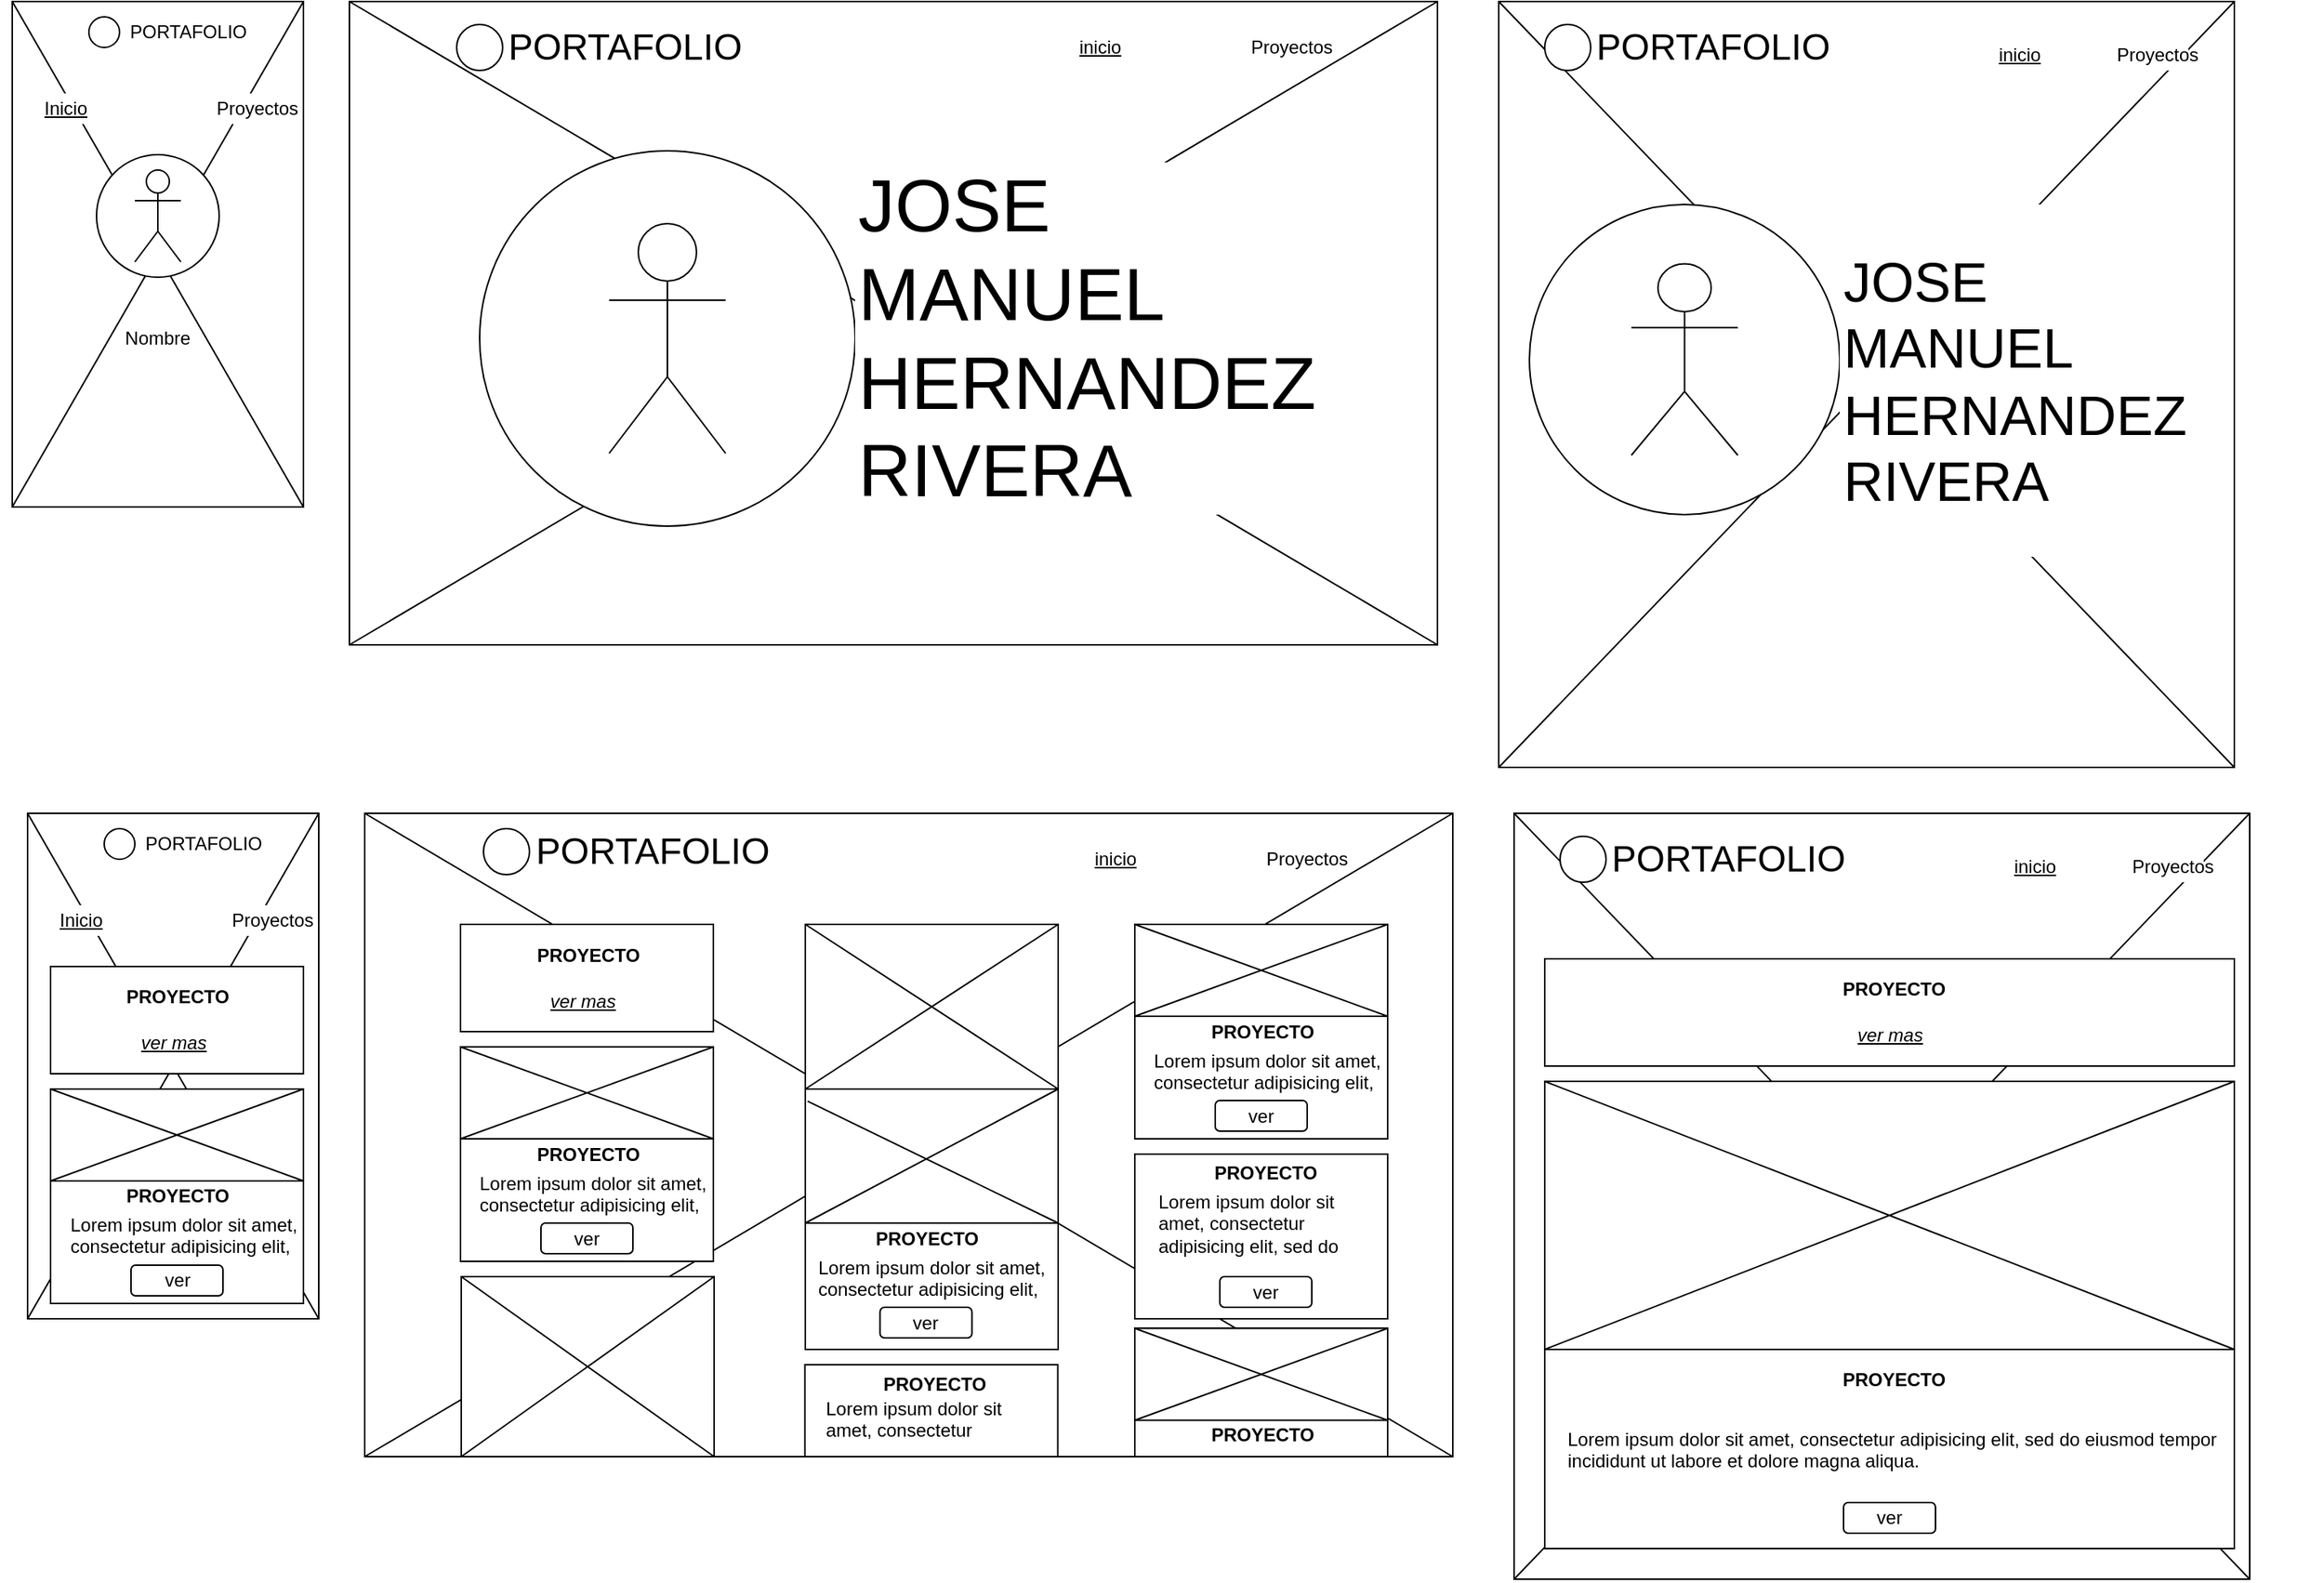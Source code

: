 <mxfile version="14.2.6" type="device"><diagram id="BzFbe2hhnLIQSWwReO9y" name="Page-1"><mxGraphModel dx="630" dy="275" grid="1" gridSize="10" guides="1" tooltips="1" connect="1" arrows="1" fold="1" page="1" pageScale="1" pageWidth="827" pageHeight="1169" math="0" shadow="0"><root><mxCell id="0"/><mxCell id="1" parent="0"/><mxCell id="Bk4zmw9oALdh6fJDK1Hr-20" value="" style="rounded=0;whiteSpace=wrap;html=1;" vertex="1" parent="1"><mxGeometry x="250" y="570" width="710" height="420" as="geometry"/></mxCell><mxCell id="Bk4zmw9oALdh6fJDK1Hr-128" value="" style="endArrow=none;html=1;shadow=0;exitX=0;exitY=1;exitDx=0;exitDy=0;entryX=1;entryY=0;entryDx=0;entryDy=0;" edge="1" parent="1" source="Bk4zmw9oALdh6fJDK1Hr-20" target="Bk4zmw9oALdh6fJDK1Hr-20"><mxGeometry width="50" height="50" relative="1" as="geometry"><mxPoint x="270" y="970" as="sourcePoint"/><mxPoint x="320" y="920" as="targetPoint"/></mxGeometry></mxCell><mxCell id="Bk4zmw9oALdh6fJDK1Hr-127" value="" style="endArrow=none;html=1;entryX=0;entryY=0;entryDx=0;entryDy=0;exitX=1;exitY=1;exitDx=0;exitDy=0;shadow=0;" edge="1" parent="1" source="Bk4zmw9oALdh6fJDK1Hr-20" target="Bk4zmw9oALdh6fJDK1Hr-20"><mxGeometry width="50" height="50" relative="1" as="geometry"><mxPoint x="260" y="650" as="sourcePoint"/><mxPoint x="310" y="600" as="targetPoint"/></mxGeometry></mxCell><mxCell id="w9OYnU01-3KVsLfKGzql-1" value="" style="rounded=0;whiteSpace=wrap;html=1;" parent="1" vertex="1"><mxGeometry x="20" y="40" width="190" height="330" as="geometry"/></mxCell><mxCell id="w9OYnU01-3KVsLfKGzql-2" value="" style="rounded=0;whiteSpace=wrap;html=1;" parent="1" vertex="1"><mxGeometry x="240" y="40" width="710" height="420" as="geometry"/></mxCell><mxCell id="w9OYnU01-3KVsLfKGzql-5" value="PORTAFOLIO" style="text;html=1;strokeColor=none;fillColor=none;align=center;verticalAlign=middle;whiteSpace=wrap;rounded=0;" parent="1" vertex="1"><mxGeometry x="115" y="50" width="40" height="20" as="geometry"/></mxCell><mxCell id="w9OYnU01-3KVsLfKGzql-10" value="" style="endArrow=none;html=1;entryX=1;entryY=0;entryDx=0;entryDy=0;" parent="1" target="w9OYnU01-3KVsLfKGzql-1" edge="1"><mxGeometry width="50" height="50" relative="1" as="geometry"><mxPoint x="20" y="370" as="sourcePoint"/><mxPoint x="70" y="320" as="targetPoint"/></mxGeometry></mxCell><mxCell id="w9OYnU01-3KVsLfKGzql-11" value="" style="endArrow=none;html=1;entryX=1;entryY=1;entryDx=0;entryDy=0;exitX=0;exitY=0;exitDx=0;exitDy=0;" parent="1" source="w9OYnU01-3KVsLfKGzql-1" target="w9OYnU01-3KVsLfKGzql-1" edge="1"><mxGeometry width="50" height="50" relative="1" as="geometry"><mxPoint x="390" y="290" as="sourcePoint"/><mxPoint x="440" y="240" as="targetPoint"/></mxGeometry></mxCell><mxCell id="w9OYnU01-3KVsLfKGzql-3" value="" style="ellipse;whiteSpace=wrap;html=1;aspect=fixed;" parent="1" vertex="1"><mxGeometry x="75" y="140" width="80" height="80" as="geometry"/></mxCell><mxCell id="w9OYnU01-3KVsLfKGzql-4" value="" style="shape=umlActor;verticalLabelPosition=bottom;verticalAlign=top;html=1;outlineConnect=0;" parent="1" vertex="1"><mxGeometry x="100" y="150" width="30" height="60" as="geometry"/></mxCell><mxCell id="w9OYnU01-3KVsLfKGzql-6" value="&lt;u&gt;Inicio&lt;/u&gt;" style="text;html=1;strokeColor=none;fillColor=#FFFFFF;align=center;verticalAlign=middle;whiteSpace=wrap;rounded=0;" parent="1" vertex="1"><mxGeometry x="35" y="100" width="40" height="20" as="geometry"/></mxCell><mxCell id="w9OYnU01-3KVsLfKGzql-7" value="Proyectos" style="text;html=1;strokeColor=none;fillColor=#FFFFFF;align=center;verticalAlign=middle;whiteSpace=wrap;rounded=0;" parent="1" vertex="1"><mxGeometry x="160" y="100" width="40" height="20" as="geometry"/></mxCell><mxCell id="999usHYiFykuovR0vCBk-3" value="" style="endArrow=none;html=1;entryX=1;entryY=1;entryDx=0;entryDy=0;exitX=0;exitY=0;exitDx=0;exitDy=0;" parent="1" source="w9OYnU01-3KVsLfKGzql-2" target="w9OYnU01-3KVsLfKGzql-2" edge="1"><mxGeometry width="50" height="50" relative="1" as="geometry"><mxPoint x="330" y="60" as="sourcePoint"/><mxPoint x="520" y="390" as="targetPoint"/></mxGeometry></mxCell><mxCell id="999usHYiFykuovR0vCBk-4" value="" style="endArrow=none;html=1;entryX=1;entryY=0;entryDx=0;entryDy=0;exitX=0;exitY=1;exitDx=0;exitDy=0;" parent="1" source="w9OYnU01-3KVsLfKGzql-2" target="w9OYnU01-3KVsLfKGzql-2" edge="1"><mxGeometry width="50" height="50" relative="1" as="geometry"><mxPoint x="30" y="380" as="sourcePoint"/><mxPoint x="220" y="50" as="targetPoint"/></mxGeometry></mxCell><mxCell id="999usHYiFykuovR0vCBk-1" value="" style="ellipse;whiteSpace=wrap;html=1;aspect=fixed;" parent="1" vertex="1"><mxGeometry x="325" y="137.5" width="245" height="245" as="geometry"/></mxCell><mxCell id="999usHYiFykuovR0vCBk-2" value="" style="shape=umlActor;verticalLabelPosition=bottom;verticalAlign=top;html=1;outlineConnect=0;" parent="1" vertex="1"><mxGeometry x="409.5" y="185" width="76" height="150" as="geometry"/></mxCell><mxCell id="999usHYiFykuovR0vCBk-5" value="&lt;font style=&quot;font-size: 24px&quot;&gt;PORTAFOLIO&lt;/font&gt;" style="text;html=1;strokeColor=none;fillColor=none;align=center;verticalAlign=middle;whiteSpace=wrap;rounded=0;" parent="1" vertex="1"><mxGeometry x="400" y="60" width="40" height="20" as="geometry"/></mxCell><mxCell id="999usHYiFykuovR0vCBk-6" value="&lt;u&gt;inicio&lt;/u&gt;" style="text;html=1;strokeColor=none;fillColor=#FFFFFF;align=center;verticalAlign=middle;whiteSpace=wrap;rounded=0;" parent="1" vertex="1"><mxGeometry x="710" y="60" width="40" height="20" as="geometry"/></mxCell><mxCell id="999usHYiFykuovR0vCBk-7" value="Proyectos" style="text;html=1;strokeColor=none;fillColor=#FFFFFF;align=center;verticalAlign=middle;whiteSpace=wrap;rounded=0;" parent="1" vertex="1"><mxGeometry x="835" y="60" width="40" height="20" as="geometry"/></mxCell><mxCell id="Bk4zmw9oALdh6fJDK1Hr-1" value="Nombre" style="text;html=1;strokeColor=none;fillColor=none;align=center;verticalAlign=middle;whiteSpace=wrap;rounded=0;" vertex="1" parent="1"><mxGeometry x="95" y="250" width="40" height="20" as="geometry"/></mxCell><mxCell id="Bk4zmw9oALdh6fJDK1Hr-2" value="&lt;font style=&quot;font-size: 48px&quot;&gt;JOSE&lt;br&gt;MANUEL&lt;br&gt;HERNANDEZ&lt;br&gt;RIVERA&lt;/font&gt;" style="text;html=1;strokeColor=none;fillColor=#FFFFFF;align=left;verticalAlign=middle;whiteSpace=wrap;rounded=0;" vertex="1" parent="1"><mxGeometry x="570" y="145" width="330" height="230" as="geometry"/></mxCell><mxCell id="Bk4zmw9oALdh6fJDK1Hr-5" value="" style="ellipse;whiteSpace=wrap;html=1;aspect=fixed;" vertex="1" parent="1"><mxGeometry x="70" y="50" width="20" height="20" as="geometry"/></mxCell><mxCell id="Bk4zmw9oALdh6fJDK1Hr-6" value="" style="ellipse;whiteSpace=wrap;html=1;aspect=fixed;" vertex="1" parent="1"><mxGeometry x="310" y="55" width="30" height="30" as="geometry"/></mxCell><mxCell id="Bk4zmw9oALdh6fJDK1Hr-7" value="" style="rounded=0;whiteSpace=wrap;html=1;" vertex="1" parent="1"><mxGeometry x="990" y="40" width="480" height="500" as="geometry"/></mxCell><mxCell id="Bk4zmw9oALdh6fJDK1Hr-8" value="" style="endArrow=none;html=1;entryX=1;entryY=1;entryDx=0;entryDy=0;exitX=0;exitY=0;exitDx=0;exitDy=0;" edge="1" parent="1" source="Bk4zmw9oALdh6fJDK1Hr-7" target="Bk4zmw9oALdh6fJDK1Hr-7"><mxGeometry width="50" height="50" relative="1" as="geometry"><mxPoint x="1080" y="60" as="sourcePoint"/><mxPoint x="1270" y="390" as="targetPoint"/></mxGeometry></mxCell><mxCell id="Bk4zmw9oALdh6fJDK1Hr-9" value="" style="endArrow=none;html=1;entryX=1;entryY=0;entryDx=0;entryDy=0;exitX=0;exitY=1;exitDx=0;exitDy=0;" edge="1" parent="1" source="Bk4zmw9oALdh6fJDK1Hr-7" target="Bk4zmw9oALdh6fJDK1Hr-7"><mxGeometry width="50" height="50" relative="1" as="geometry"><mxPoint x="780" y="380" as="sourcePoint"/><mxPoint x="970" y="50" as="targetPoint"/></mxGeometry></mxCell><mxCell id="Bk4zmw9oALdh6fJDK1Hr-10" value="" style="ellipse;whiteSpace=wrap;html=1;aspect=fixed;" vertex="1" parent="1"><mxGeometry x="1010" y="172.5" width="202.5" height="202.5" as="geometry"/></mxCell><mxCell id="Bk4zmw9oALdh6fJDK1Hr-11" value="" style="shape=umlActor;verticalLabelPosition=bottom;verticalAlign=top;html=1;outlineConnect=0;" vertex="1" parent="1"><mxGeometry x="1076.5" y="211.25" width="69.5" height="125" as="geometry"/></mxCell><mxCell id="Bk4zmw9oALdh6fJDK1Hr-12" value="&lt;font style=&quot;font-size: 24px&quot;&gt;PORTAFOLIO&lt;/font&gt;" style="text;html=1;strokeColor=none;fillColor=none;align=center;verticalAlign=middle;whiteSpace=wrap;rounded=0;" vertex="1" parent="1"><mxGeometry x="1110" y="60" width="40" height="20" as="geometry"/></mxCell><mxCell id="Bk4zmw9oALdh6fJDK1Hr-13" value="&lt;u&gt;inicio&lt;/u&gt;" style="text;html=1;strokeColor=none;fillColor=#FFFFFF;align=center;verticalAlign=middle;whiteSpace=wrap;rounded=0;" vertex="1" parent="1"><mxGeometry x="1310" y="65" width="40" height="20" as="geometry"/></mxCell><mxCell id="Bk4zmw9oALdh6fJDK1Hr-14" value="Proyectos" style="text;html=1;strokeColor=none;fillColor=#FFFFFF;align=center;verticalAlign=middle;whiteSpace=wrap;rounded=0;" vertex="1" parent="1"><mxGeometry x="1400" y="65" width="40" height="20" as="geometry"/></mxCell><mxCell id="Bk4zmw9oALdh6fJDK1Hr-15" value="&lt;font style=&quot;font-size: 36px&quot;&gt;JOSE&lt;br&gt;MANUEL&lt;br&gt;HERNANDEZ&lt;br&gt;RIVERA&lt;/font&gt;" style="text;html=1;strokeColor=none;fillColor=#FFFFFF;align=left;verticalAlign=middle;whiteSpace=wrap;rounded=0;" vertex="1" parent="1"><mxGeometry x="1212.5" y="172.5" width="217.5" height="230" as="geometry"/></mxCell><mxCell id="Bk4zmw9oALdh6fJDK1Hr-16" value="" style="ellipse;whiteSpace=wrap;html=1;aspect=fixed;" vertex="1" parent="1"><mxGeometry x="1020" y="55" width="30" height="30" as="geometry"/></mxCell><mxCell id="Bk4zmw9oALdh6fJDK1Hr-19" value="" style="rounded=0;whiteSpace=wrap;html=1;" vertex="1" parent="1"><mxGeometry x="30" y="570" width="190" height="330" as="geometry"/></mxCell><mxCell id="Bk4zmw9oALdh6fJDK1Hr-21" value="PORTAFOLIO" style="text;html=1;strokeColor=none;fillColor=none;align=center;verticalAlign=middle;whiteSpace=wrap;rounded=0;" vertex="1" parent="1"><mxGeometry x="125" y="580" width="40" height="20" as="geometry"/></mxCell><mxCell id="Bk4zmw9oALdh6fJDK1Hr-22" value="" style="endArrow=none;html=1;entryX=1;entryY=0;entryDx=0;entryDy=0;" edge="1" parent="1" target="Bk4zmw9oALdh6fJDK1Hr-19"><mxGeometry width="50" height="50" relative="1" as="geometry"><mxPoint x="30" y="900" as="sourcePoint"/><mxPoint x="80" y="850" as="targetPoint"/></mxGeometry></mxCell><mxCell id="Bk4zmw9oALdh6fJDK1Hr-23" value="" style="endArrow=none;html=1;entryX=1;entryY=1;entryDx=0;entryDy=0;exitX=0;exitY=0;exitDx=0;exitDy=0;" edge="1" parent="1" source="Bk4zmw9oALdh6fJDK1Hr-19" target="Bk4zmw9oALdh6fJDK1Hr-19"><mxGeometry width="50" height="50" relative="1" as="geometry"><mxPoint x="400" y="820" as="sourcePoint"/><mxPoint x="450" y="770" as="targetPoint"/></mxGeometry></mxCell><mxCell id="Bk4zmw9oALdh6fJDK1Hr-26" value="&lt;u&gt;Inicio&lt;/u&gt;" style="text;html=1;strokeColor=none;fillColor=#FFFFFF;align=center;verticalAlign=middle;whiteSpace=wrap;rounded=0;" vertex="1" parent="1"><mxGeometry x="45" y="630" width="40" height="20" as="geometry"/></mxCell><mxCell id="Bk4zmw9oALdh6fJDK1Hr-27" value="Proyectos" style="text;html=1;strokeColor=none;fillColor=#FFFFFF;align=center;verticalAlign=middle;whiteSpace=wrap;rounded=0;" vertex="1" parent="1"><mxGeometry x="170" y="630" width="40" height="20" as="geometry"/></mxCell><mxCell id="Bk4zmw9oALdh6fJDK1Hr-32" value="&lt;font style=&quot;font-size: 24px&quot;&gt;PORTAFOLIO&lt;/font&gt;" style="text;html=1;strokeColor=none;fillColor=none;align=center;verticalAlign=middle;whiteSpace=wrap;rounded=0;" vertex="1" parent="1"><mxGeometry x="417.5" y="585" width="40" height="20" as="geometry"/></mxCell><mxCell id="Bk4zmw9oALdh6fJDK1Hr-33" value="&lt;u&gt;inicio&lt;/u&gt;" style="text;html=1;strokeColor=none;fillColor=#FFFFFF;align=center;verticalAlign=middle;whiteSpace=wrap;rounded=0;" vertex="1" parent="1"><mxGeometry x="720" y="590" width="40" height="20" as="geometry"/></mxCell><mxCell id="Bk4zmw9oALdh6fJDK1Hr-34" value="Proyectos" style="text;html=1;strokeColor=none;fillColor=#FFFFFF;align=center;verticalAlign=middle;whiteSpace=wrap;rounded=0;" vertex="1" parent="1"><mxGeometry x="845" y="590" width="40" height="20" as="geometry"/></mxCell><mxCell id="Bk4zmw9oALdh6fJDK1Hr-37" value="" style="ellipse;whiteSpace=wrap;html=1;aspect=fixed;" vertex="1" parent="1"><mxGeometry x="80" y="580" width="20" height="20" as="geometry"/></mxCell><mxCell id="Bk4zmw9oALdh6fJDK1Hr-38" value="" style="ellipse;whiteSpace=wrap;html=1;aspect=fixed;" vertex="1" parent="1"><mxGeometry x="327.5" y="580" width="30" height="30" as="geometry"/></mxCell><mxCell id="Bk4zmw9oALdh6fJDK1Hr-39" value="" style="rounded=0;whiteSpace=wrap;html=1;" vertex="1" parent="1"><mxGeometry x="1000" y="570" width="480" height="500" as="geometry"/></mxCell><mxCell id="Bk4zmw9oALdh6fJDK1Hr-40" value="" style="endArrow=none;html=1;entryX=1;entryY=1;entryDx=0;entryDy=0;exitX=0;exitY=0;exitDx=0;exitDy=0;" edge="1" parent="1" source="Bk4zmw9oALdh6fJDK1Hr-39" target="Bk4zmw9oALdh6fJDK1Hr-39"><mxGeometry width="50" height="50" relative="1" as="geometry"><mxPoint x="1090" y="590" as="sourcePoint"/><mxPoint x="1280" y="920" as="targetPoint"/></mxGeometry></mxCell><mxCell id="Bk4zmw9oALdh6fJDK1Hr-41" value="" style="endArrow=none;html=1;entryX=1;entryY=0;entryDx=0;entryDy=0;exitX=0;exitY=1;exitDx=0;exitDy=0;" edge="1" parent="1" source="Bk4zmw9oALdh6fJDK1Hr-39" target="Bk4zmw9oALdh6fJDK1Hr-39"><mxGeometry width="50" height="50" relative="1" as="geometry"><mxPoint x="790" y="910" as="sourcePoint"/><mxPoint x="980" y="580" as="targetPoint"/></mxGeometry></mxCell><mxCell id="Bk4zmw9oALdh6fJDK1Hr-44" value="&lt;font style=&quot;font-size: 24px&quot;&gt;PORTAFOLIO&lt;/font&gt;" style="text;html=1;strokeColor=none;fillColor=none;align=center;verticalAlign=middle;whiteSpace=wrap;rounded=0;" vertex="1" parent="1"><mxGeometry x="1120" y="590" width="40" height="20" as="geometry"/></mxCell><mxCell id="Bk4zmw9oALdh6fJDK1Hr-45" value="&lt;u&gt;inicio&lt;/u&gt;" style="text;html=1;strokeColor=none;fillColor=#FFFFFF;align=center;verticalAlign=middle;whiteSpace=wrap;rounded=0;" vertex="1" parent="1"><mxGeometry x="1320" y="595" width="40" height="20" as="geometry"/></mxCell><mxCell id="Bk4zmw9oALdh6fJDK1Hr-46" value="Proyectos" style="text;html=1;strokeColor=none;fillColor=#FFFFFF;align=center;verticalAlign=middle;whiteSpace=wrap;rounded=0;" vertex="1" parent="1"><mxGeometry x="1410" y="595" width="40" height="20" as="geometry"/></mxCell><mxCell id="Bk4zmw9oALdh6fJDK1Hr-48" value="" style="ellipse;whiteSpace=wrap;html=1;aspect=fixed;" vertex="1" parent="1"><mxGeometry x="1030" y="585" width="30" height="30" as="geometry"/></mxCell><mxCell id="Bk4zmw9oALdh6fJDK1Hr-49" value="" style="rounded=0;whiteSpace=wrap;html=1;fillColor=#FFFFFF;" vertex="1" parent="1"><mxGeometry x="45" y="670" width="165" height="70" as="geometry"/></mxCell><mxCell id="Bk4zmw9oALdh6fJDK1Hr-50" value="" style="rounded=0;whiteSpace=wrap;html=1;fillColor=#FFFFFF;" vertex="1" parent="1"><mxGeometry x="45" y="750" width="165" height="140" as="geometry"/></mxCell><mxCell id="Bk4zmw9oALdh6fJDK1Hr-52" value="&lt;b&gt;PROYECTO&lt;/b&gt;" style="text;html=1;strokeColor=none;fillColor=none;align=center;verticalAlign=middle;whiteSpace=wrap;rounded=0;" vertex="1" parent="1"><mxGeometry x="108" y="680" width="40" height="20" as="geometry"/></mxCell><mxCell id="Bk4zmw9oALdh6fJDK1Hr-53" value="&lt;u&gt;&lt;i&gt;ver mas&lt;/i&gt;&lt;/u&gt;" style="text;html=1;strokeColor=none;fillColor=none;align=center;verticalAlign=middle;whiteSpace=wrap;rounded=0;" vertex="1" parent="1"><mxGeometry x="97.5" y="710" width="55" height="20" as="geometry"/></mxCell><mxCell id="Bk4zmw9oALdh6fJDK1Hr-54" value="" style="rounded=0;whiteSpace=wrap;html=1;fillColor=#FFFFFF;" vertex="1" parent="1"><mxGeometry x="45" y="750" width="165" height="60" as="geometry"/></mxCell><mxCell id="Bk4zmw9oALdh6fJDK1Hr-55" value="" style="endArrow=none;html=1;entryX=0;entryY=0;entryDx=0;entryDy=0;exitX=1;exitY=1;exitDx=0;exitDy=0;" edge="1" parent="1" source="Bk4zmw9oALdh6fJDK1Hr-54" target="Bk4zmw9oALdh6fJDK1Hr-54"><mxGeometry width="50" height="50" relative="1" as="geometry"><mxPoint x="80" y="820" as="sourcePoint"/><mxPoint x="130" y="770" as="targetPoint"/></mxGeometry></mxCell><mxCell id="Bk4zmw9oALdh6fJDK1Hr-56" value="" style="endArrow=none;html=1;entryX=1;entryY=0;entryDx=0;entryDy=0;exitX=0;exitY=1;exitDx=0;exitDy=0;" edge="1" parent="1" source="Bk4zmw9oALdh6fJDK1Hr-54" target="Bk4zmw9oALdh6fJDK1Hr-54"><mxGeometry width="50" height="50" relative="1" as="geometry"><mxPoint x="80" y="820" as="sourcePoint"/><mxPoint x="130" y="770" as="targetPoint"/></mxGeometry></mxCell><mxCell id="Bk4zmw9oALdh6fJDK1Hr-57" value="&lt;b&gt;PROYECTO&lt;/b&gt;" style="text;html=1;strokeColor=none;fillColor=none;align=center;verticalAlign=middle;whiteSpace=wrap;rounded=0;" vertex="1" parent="1"><mxGeometry x="108" y="810" width="40" height="20" as="geometry"/></mxCell><mxCell id="Bk4zmw9oALdh6fJDK1Hr-58" value="ver" style="rounded=1;whiteSpace=wrap;html=1;fillColor=#FFFFFF;" vertex="1" parent="1"><mxGeometry x="97.5" y="865" width="60" height="20" as="geometry"/></mxCell><mxCell id="Bk4zmw9oALdh6fJDK1Hr-59" value="&lt;blockquote&gt;&lt;span style=&quot;font-size: 12px ; font-weight: normal&quot;&gt;Lorem ipsum dolor sit amet, consectetur adipisicing elit, sed do eiusmod tempor incididunt ut labore et dolore magna aliqua.&lt;/span&gt;&lt;/blockquote&gt;" style="text;html=1;strokeColor=none;fillColor=none;spacing=5;spacingTop=-20;whiteSpace=wrap;overflow=hidden;rounded=0;" vertex="1" parent="1"><mxGeometry x="12.5" y="830" width="237.5" height="30" as="geometry"/></mxCell><mxCell id="Bk4zmw9oALdh6fJDK1Hr-60" value="" style="rounded=0;whiteSpace=wrap;html=1;fillColor=#FFFFFF;" vertex="1" parent="1"><mxGeometry x="1020" y="665" width="450" height="70" as="geometry"/></mxCell><mxCell id="Bk4zmw9oALdh6fJDK1Hr-61" value="" style="rounded=0;whiteSpace=wrap;html=1;fillColor=#FFFFFF;" vertex="1" parent="1"><mxGeometry x="1020" y="745" width="450" height="305" as="geometry"/></mxCell><mxCell id="Bk4zmw9oALdh6fJDK1Hr-62" value="&lt;b&gt;PROYECTO&lt;/b&gt;" style="text;html=1;strokeColor=none;fillColor=none;align=center;verticalAlign=middle;whiteSpace=wrap;rounded=0;" vertex="1" parent="1"><mxGeometry x="1228" y="675" width="40" height="20" as="geometry"/></mxCell><mxCell id="Bk4zmw9oALdh6fJDK1Hr-63" value="&lt;u&gt;&lt;i&gt;ver mas&lt;/i&gt;&lt;/u&gt;" style="text;html=1;strokeColor=none;fillColor=none;align=center;verticalAlign=middle;whiteSpace=wrap;rounded=0;" vertex="1" parent="1"><mxGeometry x="1217.5" y="705" width="55" height="20" as="geometry"/></mxCell><mxCell id="Bk4zmw9oALdh6fJDK1Hr-64" value="" style="rounded=0;whiteSpace=wrap;html=1;fillColor=#FFFFFF;" vertex="1" parent="1"><mxGeometry x="1020" y="745" width="450" height="175" as="geometry"/></mxCell><mxCell id="Bk4zmw9oALdh6fJDK1Hr-65" value="" style="endArrow=none;html=1;entryX=0;entryY=0;entryDx=0;entryDy=0;exitX=1;exitY=1;exitDx=0;exitDy=0;" edge="1" parent="1" source="Bk4zmw9oALdh6fJDK1Hr-64" target="Bk4zmw9oALdh6fJDK1Hr-64"><mxGeometry width="50" height="50" relative="1" as="geometry"><mxPoint x="1055" y="815" as="sourcePoint"/><mxPoint x="1105" y="765" as="targetPoint"/></mxGeometry></mxCell><mxCell id="Bk4zmw9oALdh6fJDK1Hr-66" value="" style="endArrow=none;html=1;entryX=1;entryY=0;entryDx=0;entryDy=0;exitX=0;exitY=1;exitDx=0;exitDy=0;" edge="1" parent="1" source="Bk4zmw9oALdh6fJDK1Hr-64" target="Bk4zmw9oALdh6fJDK1Hr-64"><mxGeometry width="50" height="50" relative="1" as="geometry"><mxPoint x="1055" y="815" as="sourcePoint"/><mxPoint x="1105" y="765" as="targetPoint"/></mxGeometry></mxCell><mxCell id="Bk4zmw9oALdh6fJDK1Hr-67" value="&lt;b&gt;PROYECTO&lt;/b&gt;" style="text;html=1;strokeColor=none;fillColor=none;align=center;verticalAlign=middle;whiteSpace=wrap;rounded=0;" vertex="1" parent="1"><mxGeometry x="1228" y="930" width="40" height="20" as="geometry"/></mxCell><mxCell id="Bk4zmw9oALdh6fJDK1Hr-68" value="ver" style="rounded=1;whiteSpace=wrap;html=1;fillColor=#FFFFFF;" vertex="1" parent="1"><mxGeometry x="1215" y="1020" width="60" height="20" as="geometry"/></mxCell><mxCell id="Bk4zmw9oALdh6fJDK1Hr-69" value="&lt;blockquote&gt;&lt;span style=&quot;font-size: 12px ; font-weight: normal&quot;&gt;Lorem ipsum dolor sit amet, consectetur adipisicing elit, sed do eiusmod tempor incididunt ut labore et dolore magna aliqua.&lt;/span&gt;&lt;/blockquote&gt;" style="text;html=1;strokeColor=none;fillColor=none;spacing=5;spacingTop=-20;whiteSpace=wrap;overflow=hidden;rounded=0;" vertex="1" parent="1"><mxGeometry x="990" y="970" width="537.5" height="60" as="geometry"/></mxCell><mxCell id="Bk4zmw9oALdh6fJDK1Hr-79" value="" style="rounded=0;whiteSpace=wrap;html=1;fillColor=#FFFFFF;" vertex="1" parent="1"><mxGeometry x="312.5" y="642.5" width="165" height="70" as="geometry"/></mxCell><mxCell id="Bk4zmw9oALdh6fJDK1Hr-80" value="" style="rounded=0;whiteSpace=wrap;html=1;fillColor=#FFFFFF;" vertex="1" parent="1"><mxGeometry x="312.5" y="722.5" width="165" height="140" as="geometry"/></mxCell><mxCell id="Bk4zmw9oALdh6fJDK1Hr-81" value="&lt;b&gt;PROYECTO&lt;/b&gt;" style="text;html=1;strokeColor=none;fillColor=none;align=center;verticalAlign=middle;whiteSpace=wrap;rounded=0;" vertex="1" parent="1"><mxGeometry x="375.5" y="652.5" width="40" height="20" as="geometry"/></mxCell><mxCell id="Bk4zmw9oALdh6fJDK1Hr-82" value="&lt;u&gt;&lt;i&gt;ver mas&lt;/i&gt;&lt;/u&gt;" style="text;html=1;strokeColor=none;fillColor=none;align=center;verticalAlign=middle;whiteSpace=wrap;rounded=0;" vertex="1" parent="1"><mxGeometry x="365" y="682.5" width="55" height="20" as="geometry"/></mxCell><mxCell id="Bk4zmw9oALdh6fJDK1Hr-83" value="" style="rounded=0;whiteSpace=wrap;html=1;fillColor=#FFFFFF;" vertex="1" parent="1"><mxGeometry x="312.5" y="722.5" width="165" height="60" as="geometry"/></mxCell><mxCell id="Bk4zmw9oALdh6fJDK1Hr-84" value="" style="endArrow=none;html=1;entryX=0;entryY=0;entryDx=0;entryDy=0;exitX=1;exitY=1;exitDx=0;exitDy=0;" edge="1" parent="1" source="Bk4zmw9oALdh6fJDK1Hr-83" target="Bk4zmw9oALdh6fJDK1Hr-83"><mxGeometry width="50" height="50" relative="1" as="geometry"><mxPoint x="347.5" y="792.5" as="sourcePoint"/><mxPoint x="397.5" y="742.5" as="targetPoint"/></mxGeometry></mxCell><mxCell id="Bk4zmw9oALdh6fJDK1Hr-85" value="" style="endArrow=none;html=1;entryX=1;entryY=0;entryDx=0;entryDy=0;exitX=0;exitY=1;exitDx=0;exitDy=0;" edge="1" parent="1" source="Bk4zmw9oALdh6fJDK1Hr-83" target="Bk4zmw9oALdh6fJDK1Hr-83"><mxGeometry width="50" height="50" relative="1" as="geometry"><mxPoint x="347.5" y="792.5" as="sourcePoint"/><mxPoint x="397.5" y="742.5" as="targetPoint"/></mxGeometry></mxCell><mxCell id="Bk4zmw9oALdh6fJDK1Hr-86" value="&lt;b&gt;PROYECTO&lt;/b&gt;" style="text;html=1;strokeColor=none;fillColor=none;align=center;verticalAlign=middle;whiteSpace=wrap;rounded=0;" vertex="1" parent="1"><mxGeometry x="375.5" y="782.5" width="40" height="20" as="geometry"/></mxCell><mxCell id="Bk4zmw9oALdh6fJDK1Hr-87" value="ver" style="rounded=1;whiteSpace=wrap;html=1;fillColor=#FFFFFF;" vertex="1" parent="1"><mxGeometry x="365" y="837.5" width="60" height="20" as="geometry"/></mxCell><mxCell id="Bk4zmw9oALdh6fJDK1Hr-88" value="&lt;blockquote&gt;&lt;span style=&quot;font-size: 12px ; font-weight: normal&quot;&gt;Lorem ipsum dolor sit amet, consectetur adipisicing elit, sed do eiusmod tempor incididunt ut labore et dolore magna aliqua.&lt;/span&gt;&lt;/blockquote&gt;" style="text;html=1;strokeColor=none;fillColor=none;spacing=5;spacingTop=-20;whiteSpace=wrap;overflow=hidden;rounded=0;" vertex="1" parent="1"><mxGeometry x="280" y="802.5" width="237.5" height="30" as="geometry"/></mxCell><mxCell id="Bk4zmw9oALdh6fJDK1Hr-89" value="" style="rounded=0;whiteSpace=wrap;html=1;fillColor=#FFFFFF;" vertex="1" parent="1"><mxGeometry x="752.5" y="642.5" width="165" height="140" as="geometry"/></mxCell><mxCell id="Bk4zmw9oALdh6fJDK1Hr-90" value="" style="rounded=0;whiteSpace=wrap;html=1;fillColor=#FFFFFF;" vertex="1" parent="1"><mxGeometry x="752.5" y="642.5" width="165" height="60" as="geometry"/></mxCell><mxCell id="Bk4zmw9oALdh6fJDK1Hr-91" value="" style="endArrow=none;html=1;entryX=0;entryY=0;entryDx=0;entryDy=0;exitX=1;exitY=1;exitDx=0;exitDy=0;" edge="1" parent="1" source="Bk4zmw9oALdh6fJDK1Hr-90" target="Bk4zmw9oALdh6fJDK1Hr-90"><mxGeometry width="50" height="50" relative="1" as="geometry"><mxPoint x="787.5" y="712.5" as="sourcePoint"/><mxPoint x="837.5" y="662.5" as="targetPoint"/></mxGeometry></mxCell><mxCell id="Bk4zmw9oALdh6fJDK1Hr-92" value="" style="endArrow=none;html=1;entryX=1;entryY=0;entryDx=0;entryDy=0;exitX=0;exitY=1;exitDx=0;exitDy=0;" edge="1" parent="1" source="Bk4zmw9oALdh6fJDK1Hr-90" target="Bk4zmw9oALdh6fJDK1Hr-90"><mxGeometry width="50" height="50" relative="1" as="geometry"><mxPoint x="787.5" y="712.5" as="sourcePoint"/><mxPoint x="837.5" y="662.5" as="targetPoint"/></mxGeometry></mxCell><mxCell id="Bk4zmw9oALdh6fJDK1Hr-93" value="&lt;b&gt;PROYECTO&lt;/b&gt;" style="text;html=1;strokeColor=none;fillColor=none;align=center;verticalAlign=middle;whiteSpace=wrap;rounded=0;" vertex="1" parent="1"><mxGeometry x="815.5" y="702.5" width="40" height="20" as="geometry"/></mxCell><mxCell id="Bk4zmw9oALdh6fJDK1Hr-94" value="ver" style="rounded=1;whiteSpace=wrap;html=1;fillColor=#FFFFFF;" vertex="1" parent="1"><mxGeometry x="805" y="757.5" width="60" height="20" as="geometry"/></mxCell><mxCell id="Bk4zmw9oALdh6fJDK1Hr-95" value="&lt;blockquote&gt;&lt;span style=&quot;font-size: 12px ; font-weight: normal&quot;&gt;Lorem ipsum dolor sit amet, consectetur adipisicing elit, sed do eiusmod tempor incididunt ut labore et dolore magna aliqua.&lt;/span&gt;&lt;/blockquote&gt;" style="text;html=1;strokeColor=none;fillColor=none;spacing=5;spacingTop=-20;whiteSpace=wrap;overflow=hidden;rounded=0;" vertex="1" parent="1"><mxGeometry x="720" y="722.5" width="237.5" height="30" as="geometry"/></mxCell><mxCell id="Bk4zmw9oALdh6fJDK1Hr-96" value="" style="rounded=0;whiteSpace=wrap;html=1;fillColor=#FFFFFF;" vertex="1" parent="1"><mxGeometry x="537.5" y="642.5" width="165" height="277.5" as="geometry"/></mxCell><mxCell id="Bk4zmw9oALdh6fJDK1Hr-97" value="" style="rounded=0;whiteSpace=wrap;html=1;fillColor=#FFFFFF;" vertex="1" parent="1"><mxGeometry x="537.5" y="642.5" width="165" height="107.5" as="geometry"/></mxCell><mxCell id="Bk4zmw9oALdh6fJDK1Hr-98" value="" style="endArrow=none;html=1;entryX=0;entryY=0;entryDx=0;entryDy=0;exitX=1;exitY=1;exitDx=0;exitDy=0;" edge="1" parent="1" source="Bk4zmw9oALdh6fJDK1Hr-97" target="Bk4zmw9oALdh6fJDK1Hr-97"><mxGeometry width="50" height="50" relative="1" as="geometry"><mxPoint x="572.5" y="712.5" as="sourcePoint"/><mxPoint x="622.5" y="662.5" as="targetPoint"/></mxGeometry></mxCell><mxCell id="Bk4zmw9oALdh6fJDK1Hr-99" value="" style="endArrow=none;html=1;entryX=1;entryY=0;entryDx=0;entryDy=0;exitX=0;exitY=1;exitDx=0;exitDy=0;" edge="1" parent="1" source="Bk4zmw9oALdh6fJDK1Hr-97" target="Bk4zmw9oALdh6fJDK1Hr-97"><mxGeometry width="50" height="50" relative="1" as="geometry"><mxPoint x="572.5" y="712.5" as="sourcePoint"/><mxPoint x="622.5" y="662.5" as="targetPoint"/></mxGeometry></mxCell><mxCell id="Bk4zmw9oALdh6fJDK1Hr-100" value="&lt;b&gt;PROYECTO&lt;/b&gt;" style="text;html=1;strokeColor=none;fillColor=none;align=center;verticalAlign=middle;whiteSpace=wrap;rounded=0;" vertex="1" parent="1"><mxGeometry x="596.75" y="837.5" width="40" height="20" as="geometry"/></mxCell><mxCell id="Bk4zmw9oALdh6fJDK1Hr-101" value="ver" style="rounded=1;whiteSpace=wrap;html=1;fillColor=#FFFFFF;" vertex="1" parent="1"><mxGeometry x="586.25" y="892.5" width="60" height="20" as="geometry"/></mxCell><mxCell id="Bk4zmw9oALdh6fJDK1Hr-102" value="&lt;blockquote&gt;&lt;span style=&quot;font-size: 12px ; font-weight: normal&quot;&gt;Lorem ipsum dolor sit amet, consectetur adipisicing elit, sed do eiusmod tempor incididunt ut labore et dolore magna aliqua.&lt;/span&gt;&lt;/blockquote&gt;" style="text;html=1;strokeColor=none;fillColor=none;spacing=5;spacingTop=-20;whiteSpace=wrap;overflow=hidden;rounded=0;" vertex="1" parent="1"><mxGeometry x="501.25" y="857.5" width="237.5" height="30" as="geometry"/></mxCell><mxCell id="Bk4zmw9oALdh6fJDK1Hr-103" value="" style="rounded=0;whiteSpace=wrap;html=1;fillColor=#FFFFFF;" vertex="1" parent="1"><mxGeometry x="537.5" y="750" width="165" height="87.5" as="geometry"/></mxCell><mxCell id="Bk4zmw9oALdh6fJDK1Hr-105" value="" style="endArrow=none;html=1;entryX=1;entryY=0;entryDx=0;entryDy=0;exitX=0;exitY=1;exitDx=0;exitDy=0;" edge="1" parent="1" source="Bk4zmw9oALdh6fJDK1Hr-103" target="Bk4zmw9oALdh6fJDK1Hr-103"><mxGeometry width="50" height="50" relative="1" as="geometry"><mxPoint x="590" y="830" as="sourcePoint"/><mxPoint x="640" y="780" as="targetPoint"/></mxGeometry></mxCell><mxCell id="Bk4zmw9oALdh6fJDK1Hr-106" value="" style="endArrow=none;html=1;entryX=0.009;entryY=0.091;entryDx=0;entryDy=0;entryPerimeter=0;exitX=1;exitY=1;exitDx=0;exitDy=0;" edge="1" parent="1" source="Bk4zmw9oALdh6fJDK1Hr-103" target="Bk4zmw9oALdh6fJDK1Hr-103"><mxGeometry width="50" height="50" relative="1" as="geometry"><mxPoint x="580" y="820" as="sourcePoint"/><mxPoint x="630" y="770" as="targetPoint"/></mxGeometry></mxCell><mxCell id="Bk4zmw9oALdh6fJDK1Hr-108" value="" style="rounded=0;whiteSpace=wrap;html=1;fillColor=#FFFFFF;" vertex="1" parent="1"><mxGeometry x="752.5" y="792.5" width="165" height="107.5" as="geometry"/></mxCell><mxCell id="Bk4zmw9oALdh6fJDK1Hr-109" value="&lt;b&gt;PROYECTO&lt;/b&gt;" style="text;html=1;strokeColor=none;fillColor=none;align=center;verticalAlign=middle;whiteSpace=wrap;rounded=0;" vertex="1" parent="1"><mxGeometry x="818" y="795" width="40" height="20" as="geometry"/></mxCell><mxCell id="Bk4zmw9oALdh6fJDK1Hr-110" value="ver" style="rounded=1;whiteSpace=wrap;html=1;fillColor=#FFFFFF;" vertex="1" parent="1"><mxGeometry x="808" y="872.5" width="60" height="20" as="geometry"/></mxCell><mxCell id="Bk4zmw9oALdh6fJDK1Hr-111" value="&lt;blockquote&gt;&lt;span style=&quot;font-size: 12px ; font-weight: normal&quot;&gt;Lorem ipsum dolor sit amet, consectetur adipisicing elit, sed do eiusmod tempor incididunt ut labore et dolore magna aliqua.&lt;/span&gt;&lt;/blockquote&gt;" style="text;html=1;strokeColor=none;fillColor=none;spacing=5;spacingTop=-20;whiteSpace=wrap;overflow=hidden;rounded=0;" vertex="1" parent="1"><mxGeometry x="722.5" y="815" width="227.5" height="45" as="geometry"/></mxCell><mxCell id="Bk4zmw9oALdh6fJDK1Hr-112" value="" style="rounded=0;whiteSpace=wrap;html=1;fillColor=#FFFFFF;" vertex="1" parent="1"><mxGeometry x="313" y="872.5" width="165" height="117.5" as="geometry"/></mxCell><mxCell id="Bk4zmw9oALdh6fJDK1Hr-114" value="" style="endArrow=none;html=1;entryX=1;entryY=0;entryDx=0;entryDy=0;exitX=0;exitY=1;exitDx=0;exitDy=0;" edge="1" parent="1" source="Bk4zmw9oALdh6fJDK1Hr-112" target="Bk4zmw9oALdh6fJDK1Hr-112"><mxGeometry width="50" height="50" relative="1" as="geometry"><mxPoint x="390" y="960" as="sourcePoint"/><mxPoint x="440" y="910" as="targetPoint"/></mxGeometry></mxCell><mxCell id="Bk4zmw9oALdh6fJDK1Hr-115" value="" style="endArrow=none;html=1;entryX=0;entryY=0;entryDx=0;entryDy=0;exitX=1;exitY=1;exitDx=0;exitDy=0;" edge="1" parent="1" source="Bk4zmw9oALdh6fJDK1Hr-112" target="Bk4zmw9oALdh6fJDK1Hr-112"><mxGeometry width="50" height="50" relative="1" as="geometry"><mxPoint x="380" y="960" as="sourcePoint"/><mxPoint x="430" y="910" as="targetPoint"/></mxGeometry></mxCell><mxCell id="Bk4zmw9oALdh6fJDK1Hr-116" value="" style="rounded=0;whiteSpace=wrap;html=1;fillColor=#FFFFFF;" vertex="1" parent="1"><mxGeometry x="537.25" y="930" width="165" height="60" as="geometry"/></mxCell><mxCell id="Bk4zmw9oALdh6fJDK1Hr-117" value="&lt;b&gt;PROYECTO&lt;/b&gt;" style="text;html=1;strokeColor=none;fillColor=none;align=center;verticalAlign=middle;whiteSpace=wrap;rounded=0;" vertex="1" parent="1"><mxGeometry x="601.75" y="932.5" width="40" height="20" as="geometry"/></mxCell><mxCell id="Bk4zmw9oALdh6fJDK1Hr-119" value="&lt;blockquote&gt;&lt;span style=&quot;font-size: 12px ; font-weight: normal&quot;&gt;Lorem ipsum dolor sit amet, consectetur adipisicing elit, sed do eiusmod tempor incididunt ut labore et dolore magna aliqua.&lt;/span&gt;&lt;/blockquote&gt;" style="text;html=1;strokeColor=none;fillColor=none;spacing=5;spacingTop=-20;whiteSpace=wrap;overflow=hidden;rounded=0;" vertex="1" parent="1"><mxGeometry x="506" y="950" width="227.5" height="30" as="geometry"/></mxCell><mxCell id="Bk4zmw9oALdh6fJDK1Hr-120" value="" style="rounded=0;whiteSpace=wrap;html=1;fillColor=#FFFFFF;" vertex="1" parent="1"><mxGeometry x="752.5" y="906.25" width="165" height="83.75" as="geometry"/></mxCell><mxCell id="Bk4zmw9oALdh6fJDK1Hr-121" value="" style="rounded=0;whiteSpace=wrap;html=1;fillColor=#FFFFFF;" vertex="1" parent="1"><mxGeometry x="752.5" y="906.25" width="165" height="60" as="geometry"/></mxCell><mxCell id="Bk4zmw9oALdh6fJDK1Hr-122" value="&lt;b&gt;PROYECTO&lt;/b&gt;" style="text;html=1;strokeColor=none;fillColor=none;align=center;verticalAlign=middle;whiteSpace=wrap;rounded=0;" vertex="1" parent="1"><mxGeometry x="815.5" y="966.25" width="40" height="20" as="geometry"/></mxCell><mxCell id="Bk4zmw9oALdh6fJDK1Hr-124" value="" style="endArrow=none;html=1;entryX=1;entryY=0;entryDx=0;entryDy=0;" edge="1" parent="1" source="Bk4zmw9oALdh6fJDK1Hr-120" target="Bk4zmw9oALdh6fJDK1Hr-121"><mxGeometry width="50" height="50" relative="1" as="geometry"><mxPoint x="820" y="970" as="sourcePoint"/><mxPoint x="870" y="920" as="targetPoint"/></mxGeometry></mxCell><mxCell id="Bk4zmw9oALdh6fJDK1Hr-125" value="" style="endArrow=none;html=1;entryX=1;entryY=0;entryDx=0;entryDy=0;exitX=0;exitY=1;exitDx=0;exitDy=0;" edge="1" parent="1" source="Bk4zmw9oALdh6fJDK1Hr-121" target="Bk4zmw9oALdh6fJDK1Hr-121"><mxGeometry width="50" height="50" relative="1" as="geometry"><mxPoint x="810" y="970" as="sourcePoint"/><mxPoint x="860" y="920" as="targetPoint"/></mxGeometry></mxCell><mxCell id="Bk4zmw9oALdh6fJDK1Hr-126" value="" style="endArrow=none;html=1;entryX=0;entryY=0;entryDx=0;entryDy=0;exitX=1;exitY=1;exitDx=0;exitDy=0;" edge="1" parent="1" source="Bk4zmw9oALdh6fJDK1Hr-121" target="Bk4zmw9oALdh6fJDK1Hr-121"><mxGeometry width="50" height="50" relative="1" as="geometry"><mxPoint x="770" y="970" as="sourcePoint"/><mxPoint x="820" y="920" as="targetPoint"/></mxGeometry></mxCell></root></mxGraphModel></diagram></mxfile>